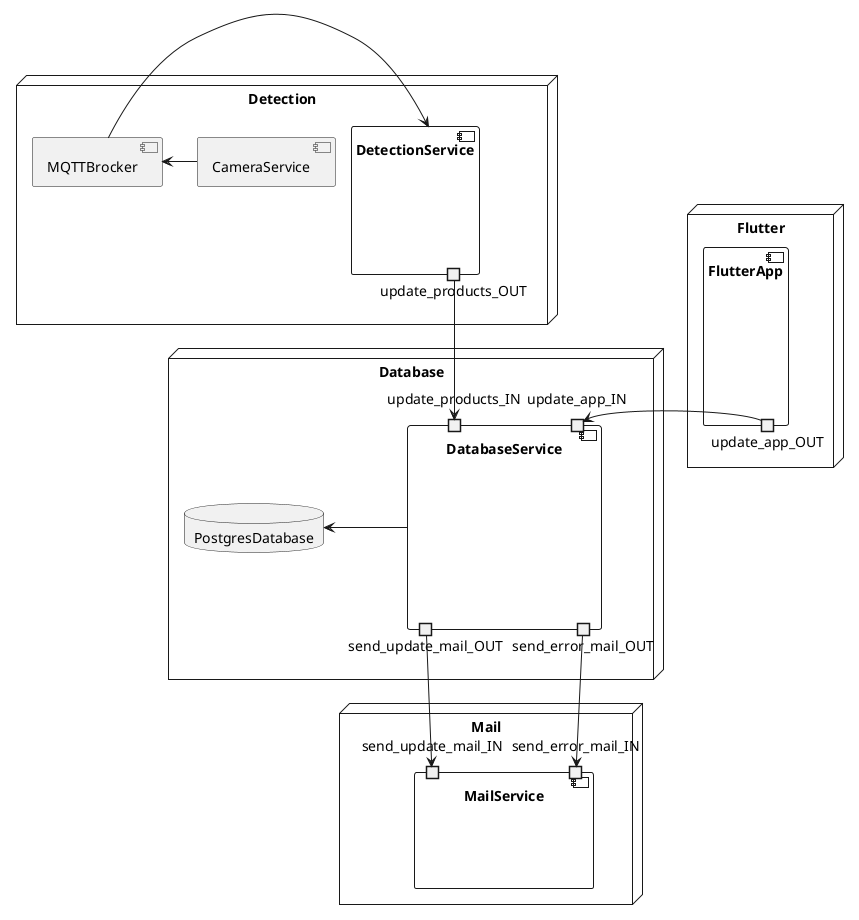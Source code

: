 @startuml
node Detection {
    component DetectionService {
        portout update_products_OUT
    }
    component MQTTBrocker
    component CameraService
}
node Database {
    database PostgresDatabase
    component DatabaseService{
        portin update_products_IN

        portin update_app_IN

        portout send_update_mail_OUT
        portout send_error_mail_OUT
    }
}

node Mail {
    component MailService{
        portin send_update_mail_IN
        portin send_error_mail_IN
    }
}
node Flutter {
    component FlutterApp {
        portout update_app_OUT
    }
}

CameraService -left-> MQTTBrocker

MQTTBrocker -left-> DetectionService

update_products_OUT -down-> update_products_IN

update_app_OUT -left-> update_app_IN

send_update_mail_OUT -down-> send_update_mail_IN
send_error_mail_OUT -down-> send_error_mail_IN

DatabaseService -left-> PostgresDatabase
@enduml